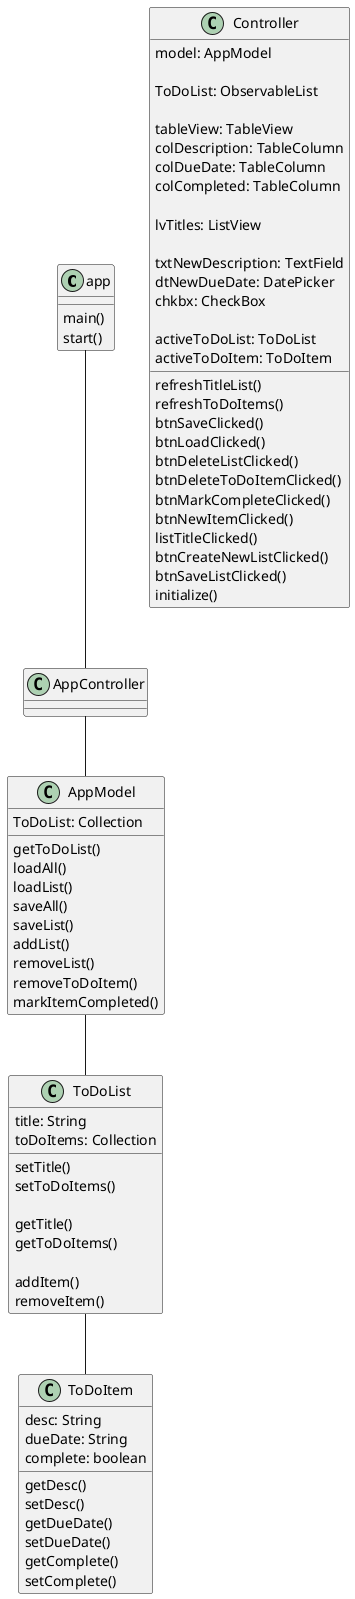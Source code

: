 @startuml
'https://plantuml.com/class-diagram

@startuml
'https://plantuml.com/class-diagram

class app {
    main()
    start()
}

class Controller {
    model: AppModel

    ToDoList: ObservableList

    tableView: TableView
    colDescription: TableColumn
    colDueDate: TableColumn
    colCompleted: TableColumn

    lvTitles: ListView

    txtNewDescription: TextField
    dtNewDueDate: DatePicker
    chkbx: CheckBox

    activeToDoList: ToDoList
    activeToDoItem: ToDoItem

    refreshTitleList()
    refreshToDoItems()
    btnSaveClicked()
    btnLoadClicked()
    btnDeleteListClicked()
    btnDeleteToDoItemClicked()
    btnMarkCompleteClicked()
    btnNewItemClicked()
    listTitleClicked()
    btnCreateNewListClicked()
    btnSaveListClicked()
    initialize()
}

class AppModel {
    ToDoList: Collection

    getToDoList()
    loadAll()
    loadList()
    saveAll()
    saveList()
    addList()
    removeList()
    removeToDoItem()
    markItemCompleted()
}

class ToDoList {
    title: String
    toDoItems: Collection

    setTitle()
    setToDoItems()

    getTitle()
    getToDoItems()

    addItem()
    removeItem()
}

class ToDoItem {
    desc: String
    dueDate: String
    complete: boolean
    getDesc()
    setDesc()
    getDueDate()
    setDueDate()
    getComplete()
    setComplete()
}

app -- AppController
AppController -- AppModel
AppModel -- ToDoList
ToDoList -- ToDoItem

@enduml